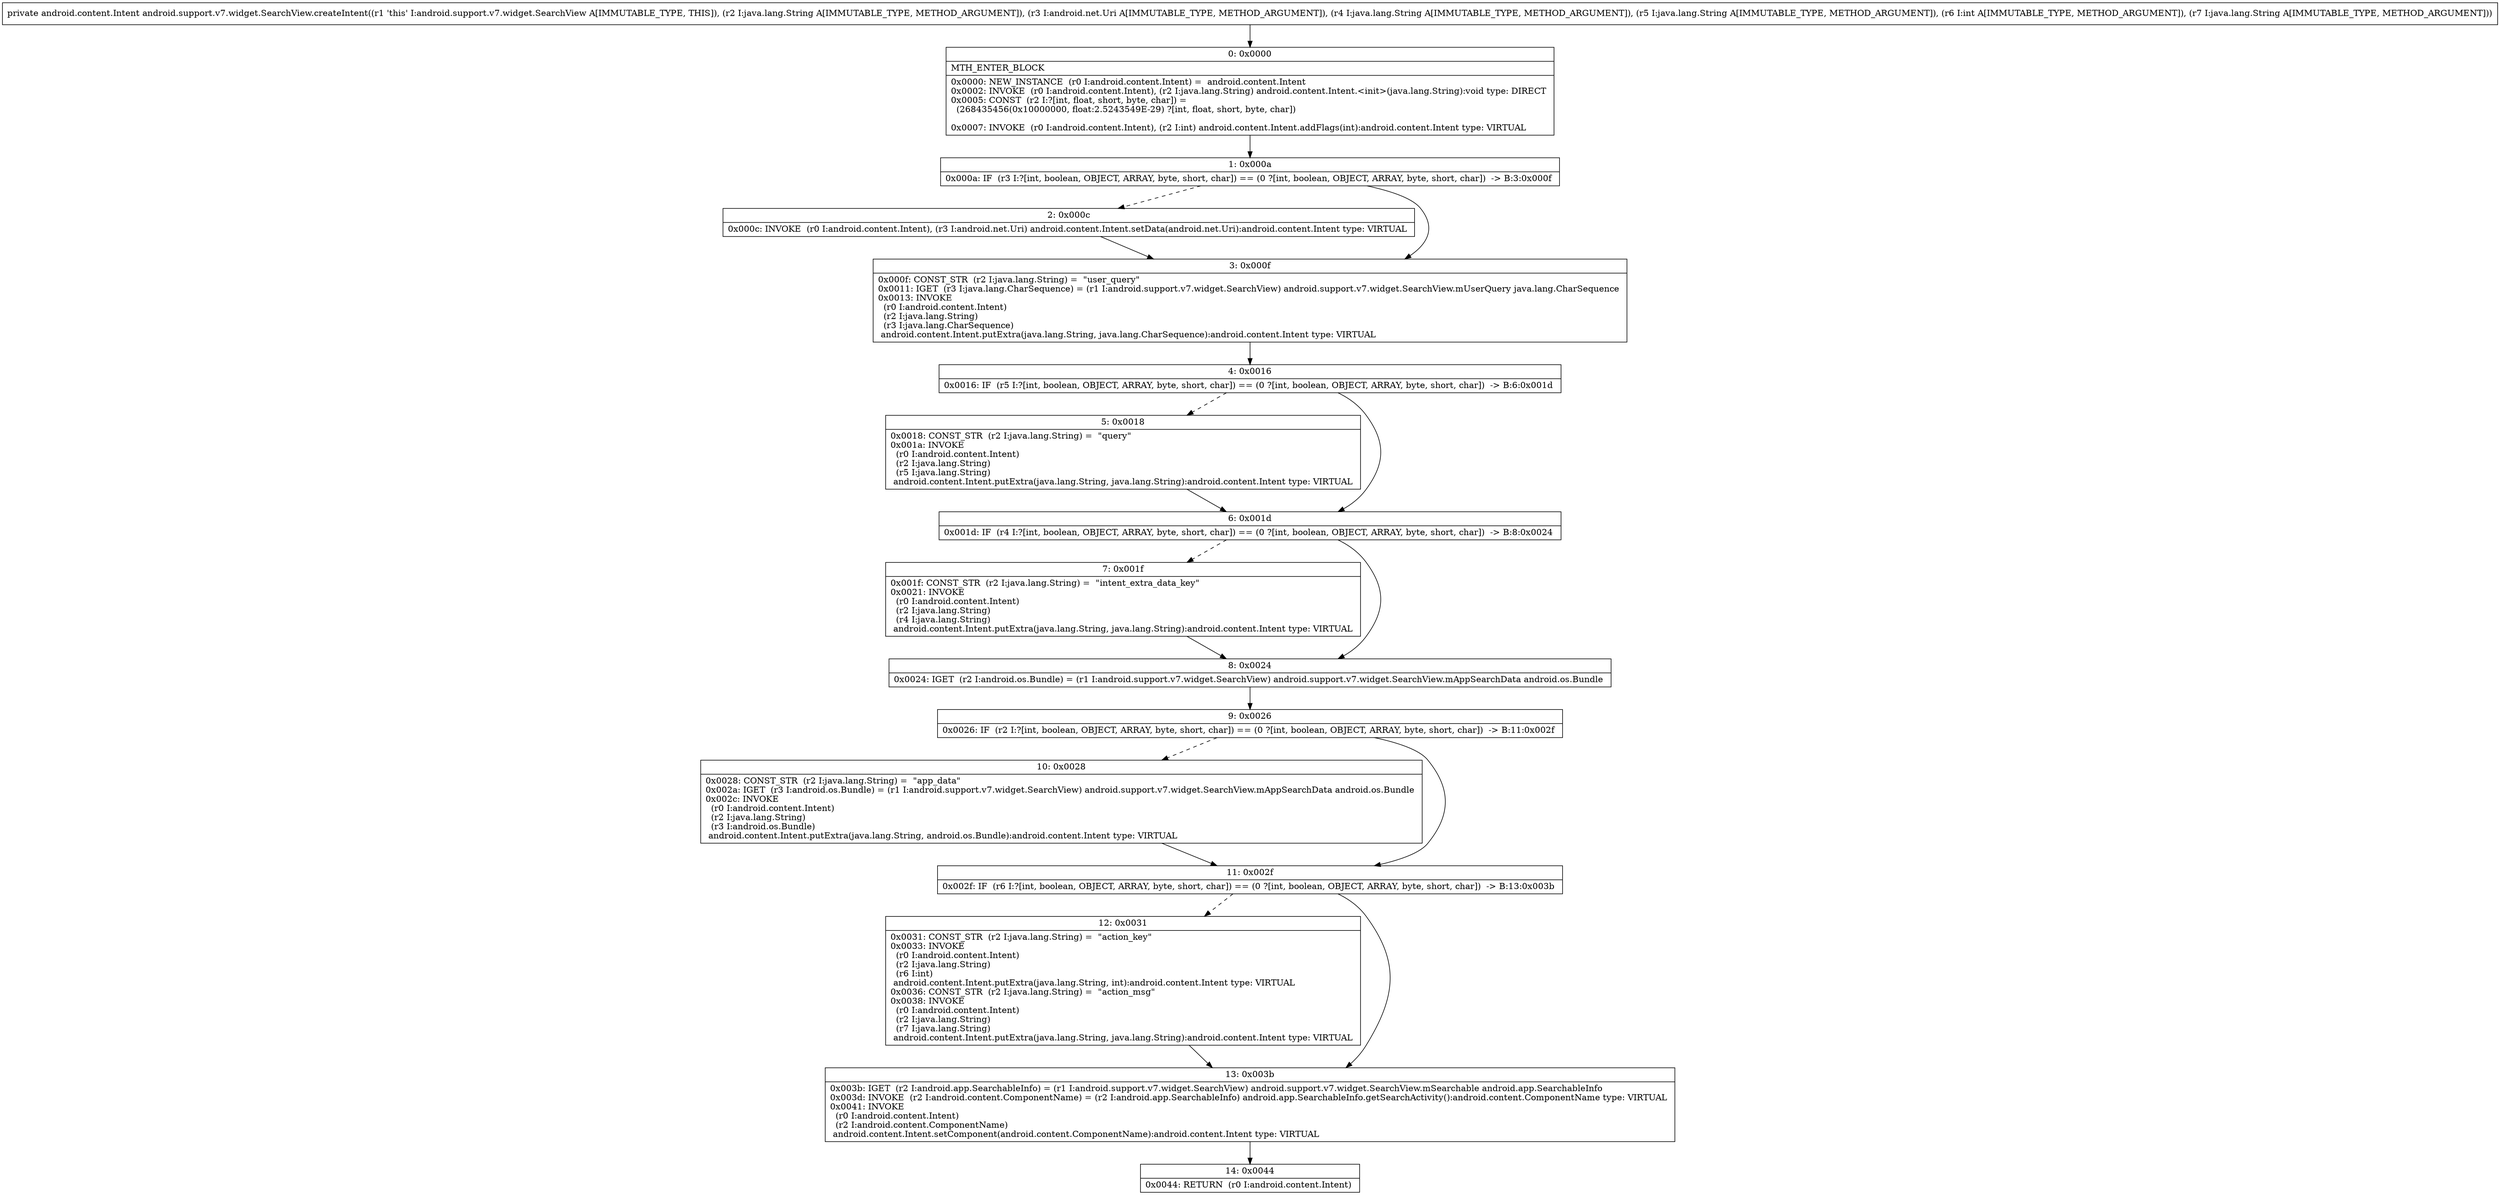 digraph "CFG forandroid.support.v7.widget.SearchView.createIntent(Ljava\/lang\/String;Landroid\/net\/Uri;Ljava\/lang\/String;Ljava\/lang\/String;ILjava\/lang\/String;)Landroid\/content\/Intent;" {
Node_0 [shape=record,label="{0\:\ 0x0000|MTH_ENTER_BLOCK\l|0x0000: NEW_INSTANCE  (r0 I:android.content.Intent) =  android.content.Intent \l0x0002: INVOKE  (r0 I:android.content.Intent), (r2 I:java.lang.String) android.content.Intent.\<init\>(java.lang.String):void type: DIRECT \l0x0005: CONST  (r2 I:?[int, float, short, byte, char]) = \l  (268435456(0x10000000, float:2.5243549E\-29) ?[int, float, short, byte, char])\l \l0x0007: INVOKE  (r0 I:android.content.Intent), (r2 I:int) android.content.Intent.addFlags(int):android.content.Intent type: VIRTUAL \l}"];
Node_1 [shape=record,label="{1\:\ 0x000a|0x000a: IF  (r3 I:?[int, boolean, OBJECT, ARRAY, byte, short, char]) == (0 ?[int, boolean, OBJECT, ARRAY, byte, short, char])  \-\> B:3:0x000f \l}"];
Node_2 [shape=record,label="{2\:\ 0x000c|0x000c: INVOKE  (r0 I:android.content.Intent), (r3 I:android.net.Uri) android.content.Intent.setData(android.net.Uri):android.content.Intent type: VIRTUAL \l}"];
Node_3 [shape=record,label="{3\:\ 0x000f|0x000f: CONST_STR  (r2 I:java.lang.String) =  \"user_query\" \l0x0011: IGET  (r3 I:java.lang.CharSequence) = (r1 I:android.support.v7.widget.SearchView) android.support.v7.widget.SearchView.mUserQuery java.lang.CharSequence \l0x0013: INVOKE  \l  (r0 I:android.content.Intent)\l  (r2 I:java.lang.String)\l  (r3 I:java.lang.CharSequence)\l android.content.Intent.putExtra(java.lang.String, java.lang.CharSequence):android.content.Intent type: VIRTUAL \l}"];
Node_4 [shape=record,label="{4\:\ 0x0016|0x0016: IF  (r5 I:?[int, boolean, OBJECT, ARRAY, byte, short, char]) == (0 ?[int, boolean, OBJECT, ARRAY, byte, short, char])  \-\> B:6:0x001d \l}"];
Node_5 [shape=record,label="{5\:\ 0x0018|0x0018: CONST_STR  (r2 I:java.lang.String) =  \"query\" \l0x001a: INVOKE  \l  (r0 I:android.content.Intent)\l  (r2 I:java.lang.String)\l  (r5 I:java.lang.String)\l android.content.Intent.putExtra(java.lang.String, java.lang.String):android.content.Intent type: VIRTUAL \l}"];
Node_6 [shape=record,label="{6\:\ 0x001d|0x001d: IF  (r4 I:?[int, boolean, OBJECT, ARRAY, byte, short, char]) == (0 ?[int, boolean, OBJECT, ARRAY, byte, short, char])  \-\> B:8:0x0024 \l}"];
Node_7 [shape=record,label="{7\:\ 0x001f|0x001f: CONST_STR  (r2 I:java.lang.String) =  \"intent_extra_data_key\" \l0x0021: INVOKE  \l  (r0 I:android.content.Intent)\l  (r2 I:java.lang.String)\l  (r4 I:java.lang.String)\l android.content.Intent.putExtra(java.lang.String, java.lang.String):android.content.Intent type: VIRTUAL \l}"];
Node_8 [shape=record,label="{8\:\ 0x0024|0x0024: IGET  (r2 I:android.os.Bundle) = (r1 I:android.support.v7.widget.SearchView) android.support.v7.widget.SearchView.mAppSearchData android.os.Bundle \l}"];
Node_9 [shape=record,label="{9\:\ 0x0026|0x0026: IF  (r2 I:?[int, boolean, OBJECT, ARRAY, byte, short, char]) == (0 ?[int, boolean, OBJECT, ARRAY, byte, short, char])  \-\> B:11:0x002f \l}"];
Node_10 [shape=record,label="{10\:\ 0x0028|0x0028: CONST_STR  (r2 I:java.lang.String) =  \"app_data\" \l0x002a: IGET  (r3 I:android.os.Bundle) = (r1 I:android.support.v7.widget.SearchView) android.support.v7.widget.SearchView.mAppSearchData android.os.Bundle \l0x002c: INVOKE  \l  (r0 I:android.content.Intent)\l  (r2 I:java.lang.String)\l  (r3 I:android.os.Bundle)\l android.content.Intent.putExtra(java.lang.String, android.os.Bundle):android.content.Intent type: VIRTUAL \l}"];
Node_11 [shape=record,label="{11\:\ 0x002f|0x002f: IF  (r6 I:?[int, boolean, OBJECT, ARRAY, byte, short, char]) == (0 ?[int, boolean, OBJECT, ARRAY, byte, short, char])  \-\> B:13:0x003b \l}"];
Node_12 [shape=record,label="{12\:\ 0x0031|0x0031: CONST_STR  (r2 I:java.lang.String) =  \"action_key\" \l0x0033: INVOKE  \l  (r0 I:android.content.Intent)\l  (r2 I:java.lang.String)\l  (r6 I:int)\l android.content.Intent.putExtra(java.lang.String, int):android.content.Intent type: VIRTUAL \l0x0036: CONST_STR  (r2 I:java.lang.String) =  \"action_msg\" \l0x0038: INVOKE  \l  (r0 I:android.content.Intent)\l  (r2 I:java.lang.String)\l  (r7 I:java.lang.String)\l android.content.Intent.putExtra(java.lang.String, java.lang.String):android.content.Intent type: VIRTUAL \l}"];
Node_13 [shape=record,label="{13\:\ 0x003b|0x003b: IGET  (r2 I:android.app.SearchableInfo) = (r1 I:android.support.v7.widget.SearchView) android.support.v7.widget.SearchView.mSearchable android.app.SearchableInfo \l0x003d: INVOKE  (r2 I:android.content.ComponentName) = (r2 I:android.app.SearchableInfo) android.app.SearchableInfo.getSearchActivity():android.content.ComponentName type: VIRTUAL \l0x0041: INVOKE  \l  (r0 I:android.content.Intent)\l  (r2 I:android.content.ComponentName)\l android.content.Intent.setComponent(android.content.ComponentName):android.content.Intent type: VIRTUAL \l}"];
Node_14 [shape=record,label="{14\:\ 0x0044|0x0044: RETURN  (r0 I:android.content.Intent) \l}"];
MethodNode[shape=record,label="{private android.content.Intent android.support.v7.widget.SearchView.createIntent((r1 'this' I:android.support.v7.widget.SearchView A[IMMUTABLE_TYPE, THIS]), (r2 I:java.lang.String A[IMMUTABLE_TYPE, METHOD_ARGUMENT]), (r3 I:android.net.Uri A[IMMUTABLE_TYPE, METHOD_ARGUMENT]), (r4 I:java.lang.String A[IMMUTABLE_TYPE, METHOD_ARGUMENT]), (r5 I:java.lang.String A[IMMUTABLE_TYPE, METHOD_ARGUMENT]), (r6 I:int A[IMMUTABLE_TYPE, METHOD_ARGUMENT]), (r7 I:java.lang.String A[IMMUTABLE_TYPE, METHOD_ARGUMENT])) }"];
MethodNode -> Node_0;
Node_0 -> Node_1;
Node_1 -> Node_2[style=dashed];
Node_1 -> Node_3;
Node_2 -> Node_3;
Node_3 -> Node_4;
Node_4 -> Node_5[style=dashed];
Node_4 -> Node_6;
Node_5 -> Node_6;
Node_6 -> Node_7[style=dashed];
Node_6 -> Node_8;
Node_7 -> Node_8;
Node_8 -> Node_9;
Node_9 -> Node_10[style=dashed];
Node_9 -> Node_11;
Node_10 -> Node_11;
Node_11 -> Node_12[style=dashed];
Node_11 -> Node_13;
Node_12 -> Node_13;
Node_13 -> Node_14;
}

